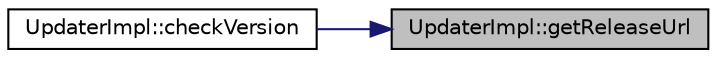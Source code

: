 digraph "UpdaterImpl::getReleaseUrl"
{
 // LATEX_PDF_SIZE
  edge [fontname="Helvetica",fontsize="10",labelfontname="Helvetica",labelfontsize="10"];
  node [fontname="Helvetica",fontsize="10",shape=record];
  rankdir="RL";
  Node1 [label="UpdaterImpl::getReleaseUrl",height=0.2,width=0.4,color="black", fillcolor="grey75", style="filled", fontcolor="black",tooltip=" "];
  Node1 -> Node2 [dir="back",color="midnightblue",fontsize="10",style="solid",fontname="Helvetica"];
  Node2 [label="UpdaterImpl::checkVersion",height=0.2,width=0.4,color="black", fillcolor="white", style="filled",URL="$class_updater_impl.html#a0bc443f591dad3d2d80b413b4cc0f50b",tooltip=" "];
}
